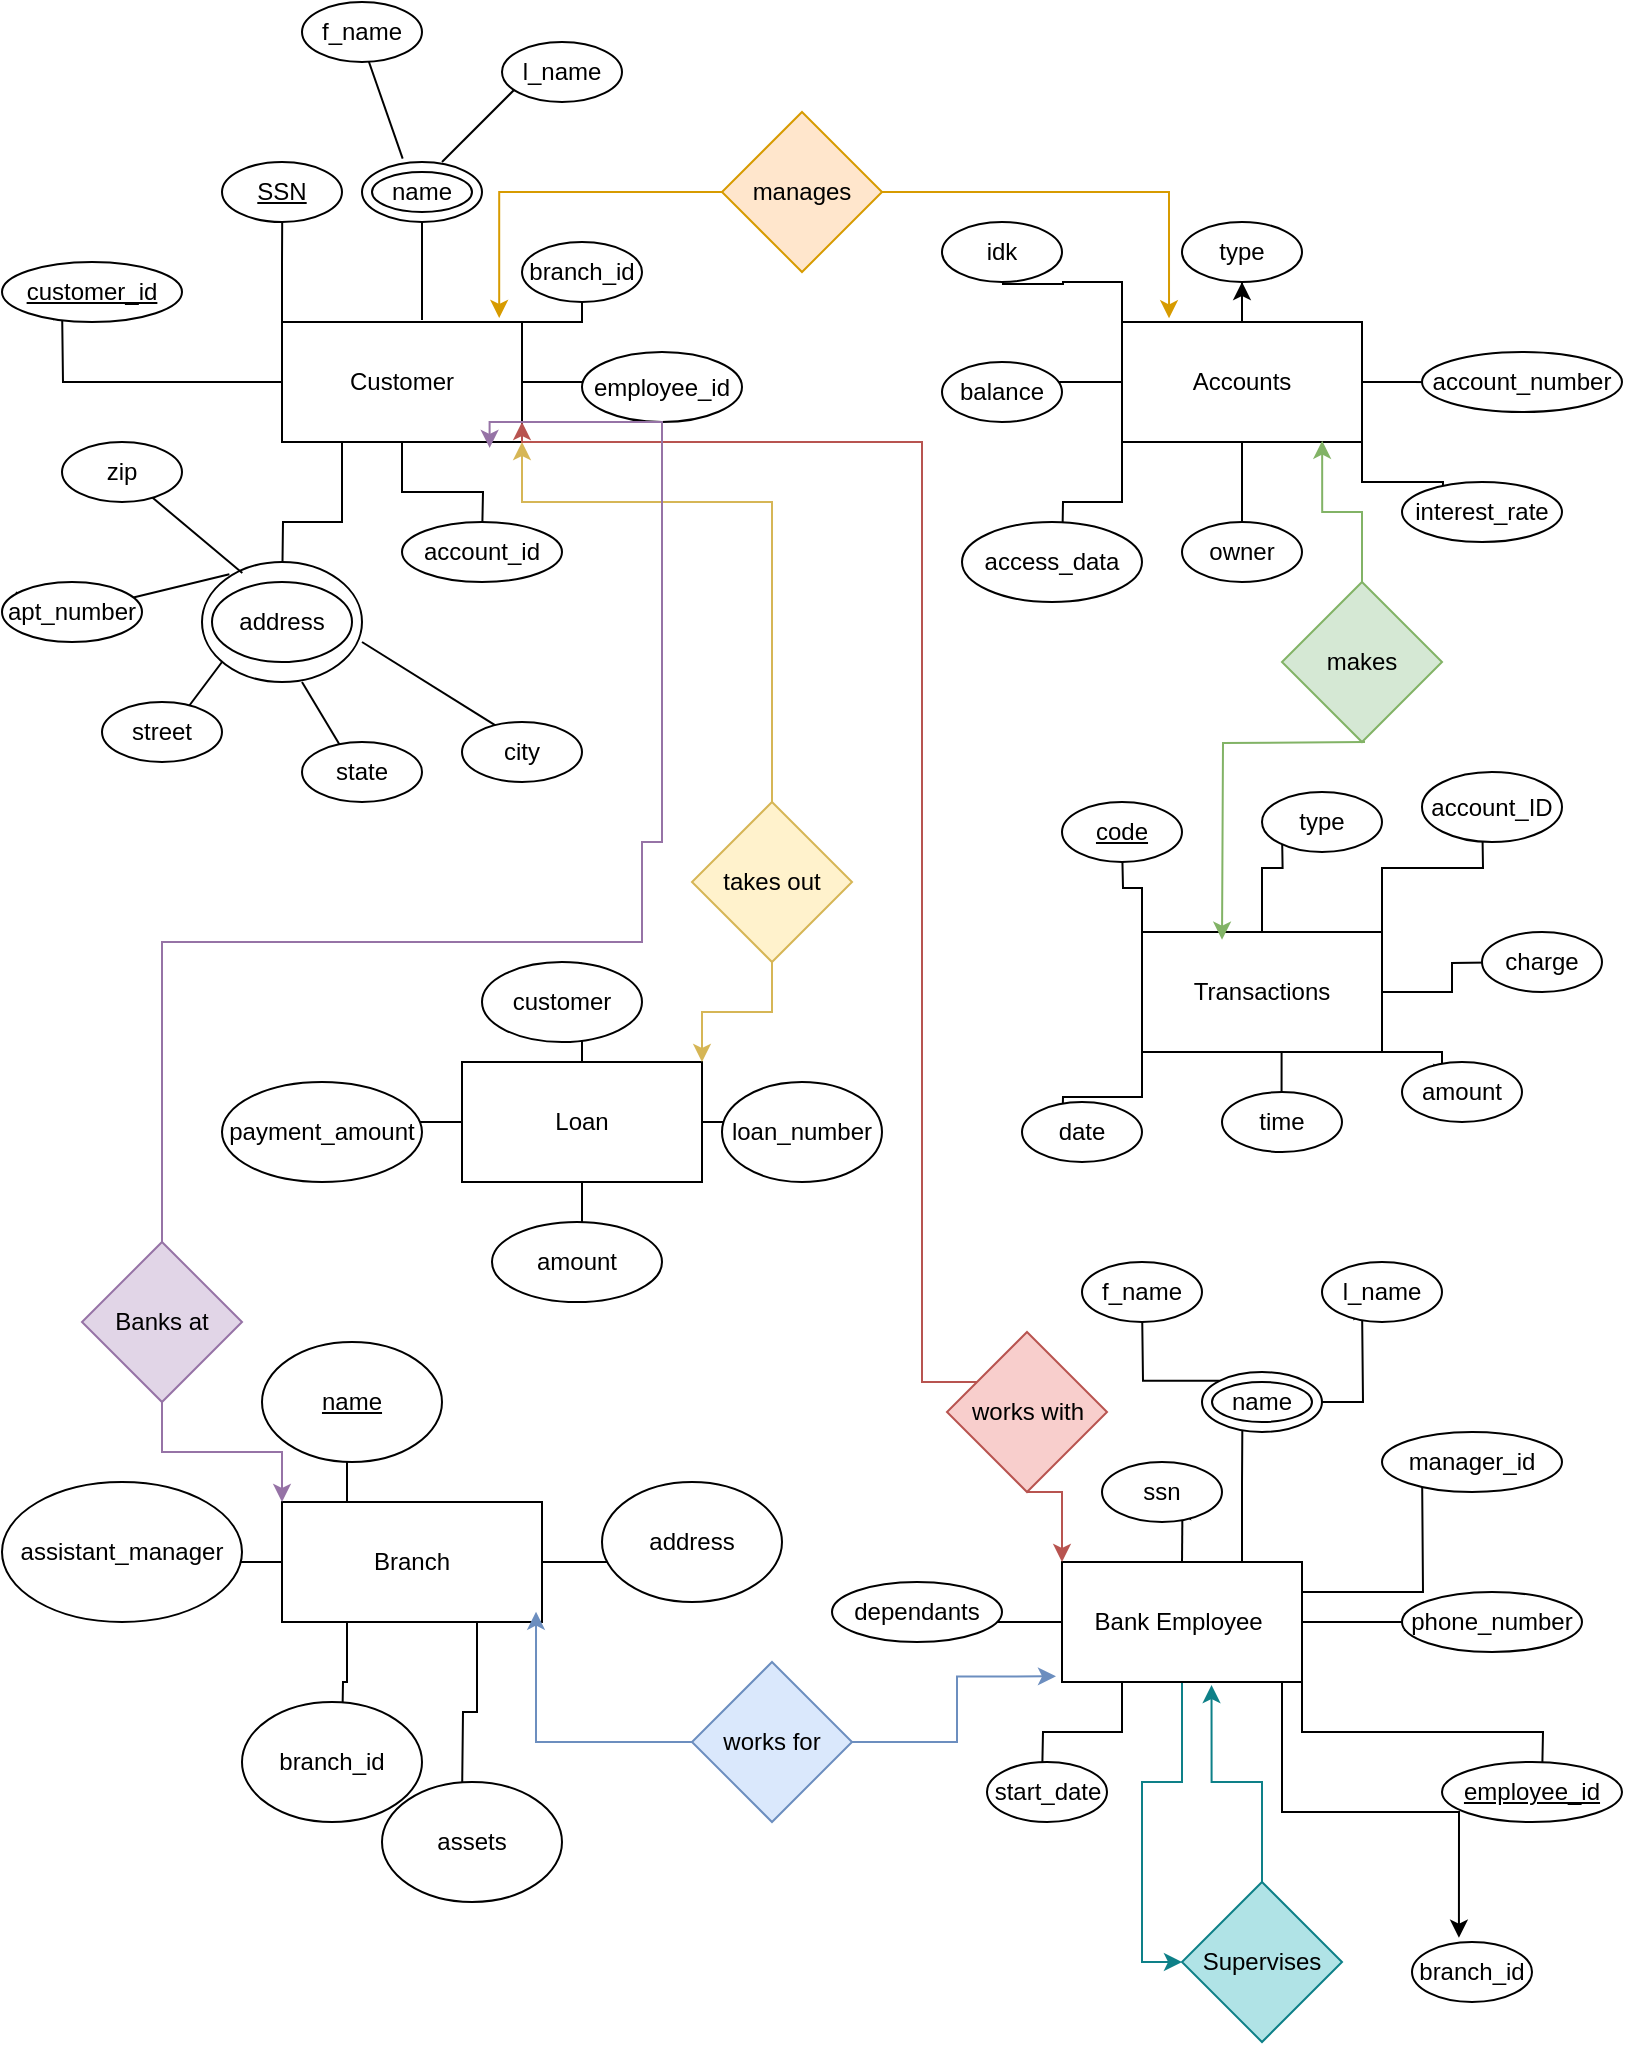 <mxfile version="24.7.16">
  <diagram id="R2lEEEUBdFMjLlhIrx00" name="Page-1">
    <mxGraphModel dx="983" dy="584" grid="1" gridSize="10" guides="1" tooltips="1" connect="1" arrows="1" fold="1" page="1" pageScale="1" pageWidth="850" pageHeight="1100" math="0" shadow="0" extFonts="Permanent Marker^https://fonts.googleapis.com/css?family=Permanent+Marker">
      <root>
        <mxCell id="0" />
        <mxCell id="1" parent="0" />
        <mxCell id="5akL8J__5tLQ-3nfP9_9-7" style="edgeStyle=orthogonalEdgeStyle;rounded=0;orthogonalLoop=1;jettySize=auto;html=1;exitX=0;exitY=0;exitDx=0;exitDy=0;" parent="1" source="5akL8J__5tLQ-3nfP9_9-1" edge="1">
          <mxGeometry relative="1" as="geometry">
            <mxPoint x="140.143" y="170" as="targetPoint" />
          </mxGeometry>
        </mxCell>
        <mxCell id="5akL8J__5tLQ-3nfP9_9-18" style="edgeStyle=orthogonalEdgeStyle;rounded=0;orthogonalLoop=1;jettySize=auto;html=1;exitX=0.25;exitY=1;exitDx=0;exitDy=0;" parent="1" source="5akL8J__5tLQ-3nfP9_9-1" edge="1">
          <mxGeometry relative="1" as="geometry">
            <mxPoint x="140" y="370" as="targetPoint" />
          </mxGeometry>
        </mxCell>
        <mxCell id="1YIZdGSLFvmXqeBmiNaD-82" style="edgeStyle=orthogonalEdgeStyle;rounded=0;orthogonalLoop=1;jettySize=auto;html=1;exitX=0.5;exitY=1;exitDx=0;exitDy=0;" parent="1" source="5akL8J__5tLQ-3nfP9_9-1" edge="1">
          <mxGeometry relative="1" as="geometry">
            <mxPoint x="240" y="340" as="targetPoint" />
          </mxGeometry>
        </mxCell>
        <mxCell id="1YIZdGSLFvmXqeBmiNaD-84" style="edgeStyle=orthogonalEdgeStyle;rounded=0;orthogonalLoop=1;jettySize=auto;html=1;exitX=0;exitY=0.5;exitDx=0;exitDy=0;" parent="1" source="5akL8J__5tLQ-3nfP9_9-1" edge="1">
          <mxGeometry relative="1" as="geometry">
            <mxPoint x="30" y="220" as="targetPoint" />
          </mxGeometry>
        </mxCell>
        <mxCell id="1YIZdGSLFvmXqeBmiNaD-86" style="edgeStyle=orthogonalEdgeStyle;rounded=0;orthogonalLoop=1;jettySize=auto;html=1;exitX=1;exitY=0;exitDx=0;exitDy=0;" parent="1" source="5akL8J__5tLQ-3nfP9_9-1" edge="1">
          <mxGeometry relative="1" as="geometry">
            <mxPoint x="290" y="210" as="targetPoint" />
          </mxGeometry>
        </mxCell>
        <mxCell id="1YIZdGSLFvmXqeBmiNaD-88" style="edgeStyle=orthogonalEdgeStyle;rounded=0;orthogonalLoop=1;jettySize=auto;html=1;exitX=1;exitY=0.5;exitDx=0;exitDy=0;" parent="1" source="5akL8J__5tLQ-3nfP9_9-1" edge="1">
          <mxGeometry relative="1" as="geometry">
            <mxPoint x="320" y="259.818" as="targetPoint" />
          </mxGeometry>
        </mxCell>
        <mxCell id="5akL8J__5tLQ-3nfP9_9-1" value="Customer" style="rounded=0;whiteSpace=wrap;html=1;" parent="1" vertex="1">
          <mxGeometry x="140" y="230" width="120" height="60" as="geometry" />
        </mxCell>
        <mxCell id="1YIZdGSLFvmXqeBmiNaD-19" style="edgeStyle=orthogonalEdgeStyle;rounded=0;orthogonalLoop=1;jettySize=auto;html=1;exitX=0.5;exitY=0;exitDx=0;exitDy=0;" parent="1" source="5akL8J__5tLQ-3nfP9_9-17" edge="1">
          <mxGeometry relative="1" as="geometry">
            <mxPoint x="620.043" y="190" as="targetPoint" />
          </mxGeometry>
        </mxCell>
        <mxCell id="1YIZdGSLFvmXqeBmiNaD-20" style="edgeStyle=orthogonalEdgeStyle;rounded=0;orthogonalLoop=1;jettySize=auto;html=1;exitX=1;exitY=0.5;exitDx=0;exitDy=0;" parent="1" source="5akL8J__5tLQ-3nfP9_9-2" edge="1">
          <mxGeometry relative="1" as="geometry">
            <mxPoint x="730" y="260.149" as="targetPoint" />
          </mxGeometry>
        </mxCell>
        <mxCell id="1YIZdGSLFvmXqeBmiNaD-22" style="edgeStyle=orthogonalEdgeStyle;rounded=0;orthogonalLoop=1;jettySize=auto;html=1;exitX=1;exitY=1;exitDx=0;exitDy=0;" parent="1" source="5akL8J__5tLQ-3nfP9_9-2" edge="1">
          <mxGeometry relative="1" as="geometry">
            <mxPoint x="720" y="330" as="targetPoint" />
          </mxGeometry>
        </mxCell>
        <mxCell id="1YIZdGSLFvmXqeBmiNaD-23" style="edgeStyle=orthogonalEdgeStyle;rounded=0;orthogonalLoop=1;jettySize=auto;html=1;exitX=0;exitY=0.5;exitDx=0;exitDy=0;" parent="1" source="5akL8J__5tLQ-3nfP9_9-2" edge="1">
          <mxGeometry relative="1" as="geometry">
            <mxPoint x="500" y="260.149" as="targetPoint" />
          </mxGeometry>
        </mxCell>
        <mxCell id="1YIZdGSLFvmXqeBmiNaD-24" style="edgeStyle=orthogonalEdgeStyle;rounded=0;orthogonalLoop=1;jettySize=auto;html=1;exitX=0;exitY=1;exitDx=0;exitDy=0;" parent="1" source="5akL8J__5tLQ-3nfP9_9-2" edge="1">
          <mxGeometry relative="1" as="geometry">
            <mxPoint x="530" y="350" as="targetPoint" />
          </mxGeometry>
        </mxCell>
        <mxCell id="1YIZdGSLFvmXqeBmiNaD-35" style="edgeStyle=orthogonalEdgeStyle;rounded=0;orthogonalLoop=1;jettySize=auto;html=1;exitX=0;exitY=0;exitDx=0;exitDy=0;" parent="1" source="5akL8J__5tLQ-3nfP9_9-2" edge="1">
          <mxGeometry relative="1" as="geometry">
            <mxPoint x="500" y="190" as="targetPoint" />
          </mxGeometry>
        </mxCell>
        <mxCell id="5akL8J__5tLQ-3nfP9_9-2" value="Accounts" style="rounded=0;whiteSpace=wrap;html=1;" parent="1" vertex="1">
          <mxGeometry x="560" y="230" width="120" height="60" as="geometry" />
        </mxCell>
        <mxCell id="1YIZdGSLFvmXqeBmiNaD-37" style="edgeStyle=orthogonalEdgeStyle;rounded=0;orthogonalLoop=1;jettySize=auto;html=1;exitX=0.5;exitY=0;exitDx=0;exitDy=0;" parent="1" source="5akL8J__5tLQ-3nfP9_9-3" edge="1">
          <mxGeometry relative="1" as="geometry">
            <mxPoint x="639.774" y="470" as="targetPoint" />
          </mxGeometry>
        </mxCell>
        <mxCell id="1YIZdGSLFvmXqeBmiNaD-38" style="edgeStyle=orthogonalEdgeStyle;rounded=0;orthogonalLoop=1;jettySize=auto;html=1;exitX=1;exitY=0.5;exitDx=0;exitDy=0;" parent="1" source="5akL8J__5tLQ-3nfP9_9-3" edge="1">
          <mxGeometry relative="1" as="geometry">
            <mxPoint x="760" y="549.968" as="targetPoint" />
          </mxGeometry>
        </mxCell>
        <mxCell id="1YIZdGSLFvmXqeBmiNaD-39" style="edgeStyle=orthogonalEdgeStyle;rounded=0;orthogonalLoop=1;jettySize=auto;html=1;exitX=0.5;exitY=1;exitDx=0;exitDy=0;" parent="1" source="5akL8J__5tLQ-3nfP9_9-3" edge="1">
          <mxGeometry relative="1" as="geometry">
            <mxPoint x="639.774" y="630.0" as="targetPoint" />
          </mxGeometry>
        </mxCell>
        <mxCell id="1YIZdGSLFvmXqeBmiNaD-41" style="edgeStyle=orthogonalEdgeStyle;rounded=0;orthogonalLoop=1;jettySize=auto;html=1;exitX=0;exitY=0;exitDx=0;exitDy=0;" parent="1" source="5akL8J__5tLQ-3nfP9_9-3" edge="1">
          <mxGeometry relative="1" as="geometry">
            <mxPoint x="560" y="490" as="targetPoint" />
          </mxGeometry>
        </mxCell>
        <mxCell id="1YIZdGSLFvmXqeBmiNaD-42" style="edgeStyle=orthogonalEdgeStyle;rounded=0;orthogonalLoop=1;jettySize=auto;html=1;exitX=1;exitY=0;exitDx=0;exitDy=0;" parent="1" source="5akL8J__5tLQ-3nfP9_9-3" edge="1">
          <mxGeometry relative="1" as="geometry">
            <mxPoint x="740" y="470" as="targetPoint" />
          </mxGeometry>
        </mxCell>
        <mxCell id="1YIZdGSLFvmXqeBmiNaD-47" style="edgeStyle=orthogonalEdgeStyle;rounded=0;orthogonalLoop=1;jettySize=auto;html=1;exitX=1;exitY=1;exitDx=0;exitDy=0;" parent="1" source="5akL8J__5tLQ-3nfP9_9-3" edge="1">
          <mxGeometry relative="1" as="geometry">
            <mxPoint x="720" y="610" as="targetPoint" />
          </mxGeometry>
        </mxCell>
        <mxCell id="1YIZdGSLFvmXqeBmiNaD-50" style="edgeStyle=orthogonalEdgeStyle;rounded=0;orthogonalLoop=1;jettySize=auto;html=1;exitX=0;exitY=1;exitDx=0;exitDy=0;" parent="1" source="5akL8J__5tLQ-3nfP9_9-3" edge="1">
          <mxGeometry relative="1" as="geometry">
            <mxPoint x="530" y="640" as="targetPoint" />
          </mxGeometry>
        </mxCell>
        <mxCell id="5akL8J__5tLQ-3nfP9_9-3" value="Transactions" style="rounded=0;whiteSpace=wrap;html=1;" parent="1" vertex="1">
          <mxGeometry x="570" y="535" width="120" height="60" as="geometry" />
        </mxCell>
        <mxCell id="1YIZdGSLFvmXqeBmiNaD-11" style="edgeStyle=orthogonalEdgeStyle;rounded=0;orthogonalLoop=1;jettySize=auto;html=1;exitX=0.5;exitY=0;exitDx=0;exitDy=0;" parent="1" source="5akL8J__5tLQ-3nfP9_9-4" edge="1">
          <mxGeometry relative="1" as="geometry">
            <mxPoint x="289.814" y="550" as="targetPoint" />
          </mxGeometry>
        </mxCell>
        <mxCell id="1YIZdGSLFvmXqeBmiNaD-13" style="edgeStyle=orthogonalEdgeStyle;rounded=0;orthogonalLoop=1;jettySize=auto;html=1;exitX=1;exitY=0.5;exitDx=0;exitDy=0;" parent="1" source="5akL8J__5tLQ-3nfP9_9-4" edge="1">
          <mxGeometry relative="1" as="geometry">
            <mxPoint x="400" y="629.789" as="targetPoint" />
          </mxGeometry>
        </mxCell>
        <mxCell id="1YIZdGSLFvmXqeBmiNaD-15" style="edgeStyle=orthogonalEdgeStyle;rounded=0;orthogonalLoop=1;jettySize=auto;html=1;exitX=0.5;exitY=1;exitDx=0;exitDy=0;" parent="1" source="5akL8J__5tLQ-3nfP9_9-4" edge="1">
          <mxGeometry relative="1" as="geometry">
            <mxPoint x="289.765" y="710" as="targetPoint" />
          </mxGeometry>
        </mxCell>
        <mxCell id="1YIZdGSLFvmXqeBmiNaD-17" style="edgeStyle=orthogonalEdgeStyle;rounded=0;orthogonalLoop=1;jettySize=auto;html=1;exitX=0;exitY=0.5;exitDx=0;exitDy=0;" parent="1" source="5akL8J__5tLQ-3nfP9_9-4" edge="1">
          <mxGeometry relative="1" as="geometry">
            <mxPoint x="180" y="630.143" as="targetPoint" />
          </mxGeometry>
        </mxCell>
        <mxCell id="5akL8J__5tLQ-3nfP9_9-4" value="Loan" style="rounded=0;whiteSpace=wrap;html=1;" parent="1" vertex="1">
          <mxGeometry x="230" y="600" width="120" height="60" as="geometry" />
        </mxCell>
        <mxCell id="1YIZdGSLFvmXqeBmiNaD-1" style="edgeStyle=orthogonalEdgeStyle;rounded=0;orthogonalLoop=1;jettySize=auto;html=1;exitX=0.25;exitY=1;exitDx=0;exitDy=0;" parent="1" source="5akL8J__5tLQ-3nfP9_9-5" edge="1">
          <mxGeometry relative="1" as="geometry">
            <mxPoint x="170" y="940" as="targetPoint" />
          </mxGeometry>
        </mxCell>
        <mxCell id="1YIZdGSLFvmXqeBmiNaD-3" style="edgeStyle=orthogonalEdgeStyle;rounded=0;orthogonalLoop=1;jettySize=auto;html=1;exitX=0.75;exitY=1;exitDx=0;exitDy=0;" parent="1" source="5akL8J__5tLQ-3nfP9_9-5" edge="1">
          <mxGeometry relative="1" as="geometry">
            <mxPoint x="230" y="970" as="targetPoint" />
          </mxGeometry>
        </mxCell>
        <mxCell id="1YIZdGSLFvmXqeBmiNaD-5" style="edgeStyle=orthogonalEdgeStyle;rounded=0;orthogonalLoop=1;jettySize=auto;html=1;exitX=0.25;exitY=0;exitDx=0;exitDy=0;" parent="1" source="5akL8J__5tLQ-3nfP9_9-5" edge="1">
          <mxGeometry relative="1" as="geometry">
            <mxPoint x="169.814" y="770.0" as="targetPoint" />
          </mxGeometry>
        </mxCell>
        <mxCell id="1YIZdGSLFvmXqeBmiNaD-7" style="edgeStyle=orthogonalEdgeStyle;rounded=0;orthogonalLoop=1;jettySize=auto;html=1;exitX=1;exitY=0.5;exitDx=0;exitDy=0;" parent="1" source="5akL8J__5tLQ-3nfP9_9-5" edge="1">
          <mxGeometry relative="1" as="geometry">
            <mxPoint x="320" y="849.977" as="targetPoint" />
          </mxGeometry>
        </mxCell>
        <mxCell id="1YIZdGSLFvmXqeBmiNaD-9" style="edgeStyle=orthogonalEdgeStyle;rounded=0;orthogonalLoop=1;jettySize=auto;html=1;exitX=0;exitY=0.5;exitDx=0;exitDy=0;" parent="1" source="5akL8J__5tLQ-3nfP9_9-5" edge="1">
          <mxGeometry relative="1" as="geometry">
            <mxPoint x="90" y="849.905" as="targetPoint" />
          </mxGeometry>
        </mxCell>
        <mxCell id="5akL8J__5tLQ-3nfP9_9-5" value="Branch" style="rounded=0;whiteSpace=wrap;html=1;" parent="1" vertex="1">
          <mxGeometry x="140" y="820" width="130" height="60" as="geometry" />
        </mxCell>
        <mxCell id="1YIZdGSLFvmXqeBmiNaD-57" style="edgeStyle=orthogonalEdgeStyle;rounded=0;orthogonalLoop=1;jettySize=auto;html=1;exitX=0.75;exitY=0;exitDx=0;exitDy=0;" parent="1" source="5akL8J__5tLQ-3nfP9_9-6" edge="1">
          <mxGeometry relative="1" as="geometry">
            <mxPoint x="620.25" y="770" as="targetPoint" />
          </mxGeometry>
        </mxCell>
        <mxCell id="1YIZdGSLFvmXqeBmiNaD-58" style="edgeStyle=orthogonalEdgeStyle;rounded=0;orthogonalLoop=1;jettySize=auto;html=1;exitX=0.5;exitY=0;exitDx=0;exitDy=0;" parent="1" source="5akL8J__5tLQ-3nfP9_9-6" edge="1">
          <mxGeometry relative="1" as="geometry">
            <mxPoint x="590.25" y="820" as="targetPoint" />
          </mxGeometry>
        </mxCell>
        <mxCell id="1YIZdGSLFvmXqeBmiNaD-70" style="edgeStyle=orthogonalEdgeStyle;rounded=0;orthogonalLoop=1;jettySize=auto;html=1;exitX=1;exitY=0.25;exitDx=0;exitDy=0;" parent="1" source="5akL8J__5tLQ-3nfP9_9-6" edge="1">
          <mxGeometry relative="1" as="geometry">
            <mxPoint x="710" y="800" as="targetPoint" />
          </mxGeometry>
        </mxCell>
        <mxCell id="1YIZdGSLFvmXqeBmiNaD-73" style="edgeStyle=orthogonalEdgeStyle;rounded=0;orthogonalLoop=1;jettySize=auto;html=1;exitX=1;exitY=0.5;exitDx=0;exitDy=0;" parent="1" source="5akL8J__5tLQ-3nfP9_9-6" edge="1">
          <mxGeometry relative="1" as="geometry">
            <mxPoint x="710" y="880" as="targetPoint" />
          </mxGeometry>
        </mxCell>
        <mxCell id="1YIZdGSLFvmXqeBmiNaD-114" style="edgeStyle=orthogonalEdgeStyle;rounded=0;orthogonalLoop=1;jettySize=auto;html=1;exitX=1;exitY=1;exitDx=0;exitDy=0;" parent="1" source="5akL8J__5tLQ-3nfP9_9-6" edge="1">
          <mxGeometry relative="1" as="geometry">
            <mxPoint x="770" y="960" as="targetPoint" />
          </mxGeometry>
        </mxCell>
        <mxCell id="1YIZdGSLFvmXqeBmiNaD-120" style="edgeStyle=orthogonalEdgeStyle;rounded=0;orthogonalLoop=1;jettySize=auto;html=1;exitX=0;exitY=0.5;exitDx=0;exitDy=0;" parent="1" source="5akL8J__5tLQ-3nfP9_9-6" edge="1">
          <mxGeometry relative="1" as="geometry">
            <mxPoint x="470" y="879.849" as="targetPoint" />
          </mxGeometry>
        </mxCell>
        <mxCell id="1YIZdGSLFvmXqeBmiNaD-122" style="edgeStyle=orthogonalEdgeStyle;rounded=0;orthogonalLoop=1;jettySize=auto;html=1;exitX=0.25;exitY=1;exitDx=0;exitDy=0;" parent="1" source="5akL8J__5tLQ-3nfP9_9-6" edge="1">
          <mxGeometry relative="1" as="geometry">
            <mxPoint x="520" y="960" as="targetPoint" />
          </mxGeometry>
        </mxCell>
        <mxCell id="1YIZdGSLFvmXqeBmiNaD-123" style="edgeStyle=orthogonalEdgeStyle;rounded=0;orthogonalLoop=1;jettySize=auto;html=1;exitX=0.5;exitY=1;exitDx=0;exitDy=0;entryX=0;entryY=0.5;entryDx=0;entryDy=0;fillColor=#b0e3e6;strokeColor=#0e8088;" parent="1" source="5akL8J__5tLQ-3nfP9_9-6" target="1YIZdGSLFvmXqeBmiNaD-117" edge="1">
          <mxGeometry relative="1" as="geometry" />
        </mxCell>
        <mxCell id="5akL8J__5tLQ-3nfP9_9-6" value="Bank Employee&amp;nbsp;" style="rounded=0;whiteSpace=wrap;html=1;" parent="1" vertex="1">
          <mxGeometry x="530" y="850" width="120" height="60" as="geometry" />
        </mxCell>
        <mxCell id="5akL8J__5tLQ-3nfP9_9-9" value="&lt;u&gt;SSN&lt;/u&gt;" style="ellipse;whiteSpace=wrap;html=1;" parent="1" vertex="1">
          <mxGeometry x="110" y="150" width="60" height="30" as="geometry" />
        </mxCell>
        <mxCell id="5akL8J__5tLQ-3nfP9_9-10" value="" style="endArrow=none;html=1;rounded=0;" parent="1" edge="1">
          <mxGeometry width="50" height="50" relative="1" as="geometry">
            <mxPoint x="210" y="229" as="sourcePoint" />
            <mxPoint x="210" y="170" as="targetPoint" />
          </mxGeometry>
        </mxCell>
        <mxCell id="5akL8J__5tLQ-3nfP9_9-12" value="name" style="ellipse;whiteSpace=wrap;html=1;" parent="1" vertex="1">
          <mxGeometry x="180" y="150" width="60" height="30" as="geometry" />
        </mxCell>
        <mxCell id="5akL8J__5tLQ-3nfP9_9-13" value="" style="endArrow=none;html=1;rounded=0;" parent="1" edge="1">
          <mxGeometry width="50" height="50" relative="1" as="geometry">
            <mxPoint x="220" y="150" as="sourcePoint" />
            <mxPoint x="270" y="100" as="targetPoint" />
          </mxGeometry>
        </mxCell>
        <mxCell id="5akL8J__5tLQ-3nfP9_9-14" value="" style="endArrow=none;html=1;rounded=0;exitX=0.339;exitY=-0.056;exitDx=0;exitDy=0;exitPerimeter=0;" parent="1" source="5akL8J__5tLQ-3nfP9_9-12" edge="1">
          <mxGeometry width="50" height="50" relative="1" as="geometry">
            <mxPoint x="190" y="150" as="sourcePoint" />
            <mxPoint x="180" y="90" as="targetPoint" />
          </mxGeometry>
        </mxCell>
        <mxCell id="5akL8J__5tLQ-3nfP9_9-16" value="f_name" style="ellipse;whiteSpace=wrap;html=1;" parent="1" vertex="1">
          <mxGeometry x="150" y="70" width="60" height="30" as="geometry" />
        </mxCell>
        <mxCell id="5akL8J__5tLQ-3nfP9_9-19" value="Address" style="ellipse;whiteSpace=wrap;html=1;" parent="1" vertex="1">
          <mxGeometry x="100" y="350" width="80" height="60" as="geometry" />
        </mxCell>
        <mxCell id="5akL8J__5tLQ-3nfP9_9-20" value="" style="endArrow=none;html=1;rounded=0;exitX=0.252;exitY=0.092;exitDx=0;exitDy=0;exitPerimeter=0;" parent="1" source="5akL8J__5tLQ-3nfP9_9-21" edge="1">
          <mxGeometry width="50" height="50" relative="1" as="geometry">
            <mxPoint x="60" y="370" as="sourcePoint" />
            <mxPoint x="60" y="310" as="targetPoint" />
          </mxGeometry>
        </mxCell>
        <mxCell id="5akL8J__5tLQ-3nfP9_9-22" value="" style="endArrow=none;html=1;rounded=0;exitX=0.252;exitY=0.092;exitDx=0;exitDy=0;exitPerimeter=0;" parent="1" source="5akL8J__5tLQ-3nfP9_9-19" target="5akL8J__5tLQ-3nfP9_9-21" edge="1">
          <mxGeometry width="50" height="50" relative="1" as="geometry">
            <mxPoint x="110" y="357" as="sourcePoint" />
            <mxPoint x="60" y="310" as="targetPoint" />
          </mxGeometry>
        </mxCell>
        <mxCell id="5akL8J__5tLQ-3nfP9_9-21" value="zip" style="ellipse;whiteSpace=wrap;html=1;" parent="1" vertex="1">
          <mxGeometry x="30" y="290" width="60" height="30" as="geometry" />
        </mxCell>
        <mxCell id="5akL8J__5tLQ-3nfP9_9-23" value="" style="endArrow=none;html=1;rounded=0;entryX=0.171;entryY=0.102;entryDx=0;entryDy=0;entryPerimeter=0;" parent="1" source="5akL8J__5tLQ-3nfP9_9-25" target="5akL8J__5tLQ-3nfP9_9-19" edge="1">
          <mxGeometry width="50" height="50" relative="1" as="geometry">
            <mxPoint x="40" y="380" as="sourcePoint" />
            <mxPoint x="90" y="365" as="targetPoint" />
          </mxGeometry>
        </mxCell>
        <mxCell id="5akL8J__5tLQ-3nfP9_9-26" value="" style="endArrow=none;html=1;rounded=0;entryX=0.098;entryY=0.175;entryDx=0;entryDy=0;entryPerimeter=0;" parent="1" target="5akL8J__5tLQ-3nfP9_9-25" edge="1">
          <mxGeometry width="50" height="50" relative="1" as="geometry">
            <mxPoint x="40" y="380" as="sourcePoint" />
            <mxPoint x="92" y="364" as="targetPoint" />
          </mxGeometry>
        </mxCell>
        <mxCell id="5akL8J__5tLQ-3nfP9_9-25" value="apt_number" style="ellipse;whiteSpace=wrap;html=1;" parent="1" vertex="1">
          <mxGeometry y="360" width="70" height="30" as="geometry" />
        </mxCell>
        <mxCell id="5akL8J__5tLQ-3nfP9_9-27" value="" style="endArrow=none;html=1;rounded=0;" parent="1" edge="1">
          <mxGeometry width="50" height="50" relative="1" as="geometry">
            <mxPoint x="80" y="440" as="sourcePoint" />
            <mxPoint x="110" y="400" as="targetPoint" />
          </mxGeometry>
        </mxCell>
        <mxCell id="5akL8J__5tLQ-3nfP9_9-28" value="street" style="ellipse;whiteSpace=wrap;html=1;" parent="1" vertex="1">
          <mxGeometry x="50" y="420" width="60" height="30" as="geometry" />
        </mxCell>
        <mxCell id="5akL8J__5tLQ-3nfP9_9-29" value="" style="endArrow=none;html=1;rounded=0;" parent="1" edge="1">
          <mxGeometry width="50" height="50" relative="1" as="geometry">
            <mxPoint x="180" y="460" as="sourcePoint" />
            <mxPoint x="150" y="410" as="targetPoint" />
          </mxGeometry>
        </mxCell>
        <mxCell id="5akL8J__5tLQ-3nfP9_9-30" value="state" style="ellipse;whiteSpace=wrap;html=1;" parent="1" vertex="1">
          <mxGeometry x="150" y="440" width="60" height="30" as="geometry" />
        </mxCell>
        <mxCell id="5akL8J__5tLQ-3nfP9_9-31" value="" style="endArrow=none;html=1;rounded=0;" parent="1" edge="1">
          <mxGeometry width="50" height="50" relative="1" as="geometry">
            <mxPoint x="180" y="390" as="sourcePoint" />
            <mxPoint x="260" y="440" as="targetPoint" />
          </mxGeometry>
        </mxCell>
        <mxCell id="5akL8J__5tLQ-3nfP9_9-32" value="city" style="ellipse;whiteSpace=wrap;html=1;" parent="1" vertex="1">
          <mxGeometry x="230" y="430" width="60" height="30" as="geometry" />
        </mxCell>
        <mxCell id="1YIZdGSLFvmXqeBmiNaD-2" value="branch_id" style="ellipse;whiteSpace=wrap;html=1;" parent="1" vertex="1">
          <mxGeometry x="120" y="920" width="90" height="60" as="geometry" />
        </mxCell>
        <mxCell id="1YIZdGSLFvmXqeBmiNaD-4" value="assets" style="ellipse;whiteSpace=wrap;html=1;" parent="1" vertex="1">
          <mxGeometry x="190" y="960" width="90" height="60" as="geometry" />
        </mxCell>
        <mxCell id="1YIZdGSLFvmXqeBmiNaD-6" value="&lt;u&gt;name&lt;/u&gt;" style="ellipse;whiteSpace=wrap;html=1;" parent="1" vertex="1">
          <mxGeometry x="130" y="740" width="90" height="60" as="geometry" />
        </mxCell>
        <mxCell id="1YIZdGSLFvmXqeBmiNaD-8" value="address" style="ellipse;whiteSpace=wrap;html=1;" parent="1" vertex="1">
          <mxGeometry x="300" y="810" width="90" height="60" as="geometry" />
        </mxCell>
        <mxCell id="1YIZdGSLFvmXqeBmiNaD-10" value="assistant_manager" style="ellipse;whiteSpace=wrap;html=1;" parent="1" vertex="1">
          <mxGeometry y="810" width="120" height="70" as="geometry" />
        </mxCell>
        <mxCell id="1YIZdGSLFvmXqeBmiNaD-12" value="customer" style="ellipse;whiteSpace=wrap;html=1;" parent="1" vertex="1">
          <mxGeometry x="240" y="550" width="80" height="40" as="geometry" />
        </mxCell>
        <mxCell id="1YIZdGSLFvmXqeBmiNaD-14" value="loan_number" style="ellipse;whiteSpace=wrap;html=1;" parent="1" vertex="1">
          <mxGeometry x="360" y="610" width="80" height="50" as="geometry" />
        </mxCell>
        <mxCell id="1YIZdGSLFvmXqeBmiNaD-16" value="amount" style="ellipse;whiteSpace=wrap;html=1;" parent="1" vertex="1">
          <mxGeometry x="245" y="680" width="85" height="40" as="geometry" />
        </mxCell>
        <mxCell id="1YIZdGSLFvmXqeBmiNaD-18" value="payment_amount" style="ellipse;whiteSpace=wrap;html=1;" parent="1" vertex="1">
          <mxGeometry x="110" y="610" width="100" height="50" as="geometry" />
        </mxCell>
        <mxCell id="1YIZdGSLFvmXqeBmiNaD-26" value="l_name" style="ellipse;whiteSpace=wrap;html=1;" parent="1" vertex="1">
          <mxGeometry x="250" y="90" width="60" height="30" as="geometry" />
        </mxCell>
        <mxCell id="1YIZdGSLFvmXqeBmiNaD-27" value="" style="edgeStyle=orthogonalEdgeStyle;rounded=0;orthogonalLoop=1;jettySize=auto;html=1;exitX=0.5;exitY=0;exitDx=0;exitDy=0;" parent="1" source="5akL8J__5tLQ-3nfP9_9-2" target="5akL8J__5tLQ-3nfP9_9-17" edge="1">
          <mxGeometry relative="1" as="geometry">
            <mxPoint x="620.043" y="190" as="targetPoint" />
            <mxPoint x="620" y="230" as="sourcePoint" />
          </mxGeometry>
        </mxCell>
        <mxCell id="5akL8J__5tLQ-3nfP9_9-17" value="type" style="ellipse;whiteSpace=wrap;html=1;" parent="1" vertex="1">
          <mxGeometry x="590" y="180" width="60" height="30" as="geometry" />
        </mxCell>
        <mxCell id="1YIZdGSLFvmXqeBmiNaD-28" value="balance" style="ellipse;whiteSpace=wrap;html=1;" parent="1" vertex="1">
          <mxGeometry x="470" y="250" width="60" height="30" as="geometry" />
        </mxCell>
        <mxCell id="1YIZdGSLFvmXqeBmiNaD-29" value="access_data" style="ellipse;whiteSpace=wrap;html=1;" parent="1" vertex="1">
          <mxGeometry x="480" y="330" width="90" height="40" as="geometry" />
        </mxCell>
        <mxCell id="1YIZdGSLFvmXqeBmiNaD-31" value="" style="edgeStyle=orthogonalEdgeStyle;rounded=0;orthogonalLoop=1;jettySize=auto;html=1;exitX=0.5;exitY=1;exitDx=0;exitDy=0;" parent="1" source="5akL8J__5tLQ-3nfP9_9-2" edge="1">
          <mxGeometry relative="1" as="geometry">
            <mxPoint x="620" y="330" as="targetPoint" />
            <mxPoint x="620" y="290" as="sourcePoint" />
            <Array as="points">
              <mxPoint x="620" y="340" />
              <mxPoint x="620" y="340" />
            </Array>
          </mxGeometry>
        </mxCell>
        <mxCell id="1YIZdGSLFvmXqeBmiNaD-32" value="owner" style="ellipse;whiteSpace=wrap;html=1;" parent="1" vertex="1">
          <mxGeometry x="590" y="330" width="60" height="30" as="geometry" />
        </mxCell>
        <mxCell id="1YIZdGSLFvmXqeBmiNaD-33" value="account_number" style="ellipse;whiteSpace=wrap;html=1;" parent="1" vertex="1">
          <mxGeometry x="710" y="245" width="100" height="30" as="geometry" />
        </mxCell>
        <mxCell id="1YIZdGSLFvmXqeBmiNaD-34" value="interest_rate" style="ellipse;whiteSpace=wrap;html=1;" parent="1" vertex="1">
          <mxGeometry x="700" y="310" width="80" height="30" as="geometry" />
        </mxCell>
        <mxCell id="1YIZdGSLFvmXqeBmiNaD-36" value="idk" style="ellipse;whiteSpace=wrap;html=1;" parent="1" vertex="1">
          <mxGeometry x="470" y="180" width="60" height="30" as="geometry" />
        </mxCell>
        <mxCell id="1YIZdGSLFvmXqeBmiNaD-43" value="&lt;u&gt;code&lt;/u&gt;" style="ellipse;whiteSpace=wrap;html=1;" parent="1" vertex="1">
          <mxGeometry x="530" y="470" width="60" height="30" as="geometry" />
        </mxCell>
        <mxCell id="1YIZdGSLFvmXqeBmiNaD-44" value="account_ID" style="ellipse;whiteSpace=wrap;html=1;" parent="1" vertex="1">
          <mxGeometry x="710" y="455" width="70" height="35" as="geometry" />
        </mxCell>
        <mxCell id="1YIZdGSLFvmXqeBmiNaD-45" value="type" style="ellipse;whiteSpace=wrap;html=1;" parent="1" vertex="1">
          <mxGeometry x="630" y="465" width="60" height="30" as="geometry" />
        </mxCell>
        <mxCell id="1YIZdGSLFvmXqeBmiNaD-46" value="charge" style="ellipse;whiteSpace=wrap;html=1;" parent="1" vertex="1">
          <mxGeometry x="740" y="535" width="60" height="30" as="geometry" />
        </mxCell>
        <mxCell id="1YIZdGSLFvmXqeBmiNaD-48" value="amount" style="ellipse;whiteSpace=wrap;html=1;" parent="1" vertex="1">
          <mxGeometry x="700" y="600" width="60" height="30" as="geometry" />
        </mxCell>
        <mxCell id="1YIZdGSLFvmXqeBmiNaD-49" value="time" style="ellipse;whiteSpace=wrap;html=1;" parent="1" vertex="1">
          <mxGeometry x="610" y="615" width="60" height="30" as="geometry" />
        </mxCell>
        <mxCell id="1YIZdGSLFvmXqeBmiNaD-51" value="date" style="ellipse;whiteSpace=wrap;html=1;" parent="1" vertex="1">
          <mxGeometry x="510" y="620" width="60" height="30" as="geometry" />
        </mxCell>
        <mxCell id="1YIZdGSLFvmXqeBmiNaD-62" value="ssn" style="ellipse;whiteSpace=wrap;html=1;" parent="1" vertex="1">
          <mxGeometry x="550" y="800" width="60" height="30" as="geometry" />
        </mxCell>
        <mxCell id="1YIZdGSLFvmXqeBmiNaD-65" style="edgeStyle=orthogonalEdgeStyle;rounded=0;orthogonalLoop=1;jettySize=auto;html=1;exitX=0;exitY=0;exitDx=0;exitDy=0;" parent="1" source="1YIZdGSLFvmXqeBmiNaD-63" edge="1">
          <mxGeometry relative="1" as="geometry">
            <mxPoint x="570" y="720" as="targetPoint" />
          </mxGeometry>
        </mxCell>
        <mxCell id="1YIZdGSLFvmXqeBmiNaD-68" style="edgeStyle=orthogonalEdgeStyle;rounded=0;orthogonalLoop=1;jettySize=auto;html=1;exitX=1;exitY=0.5;exitDx=0;exitDy=0;" parent="1" source="1YIZdGSLFvmXqeBmiNaD-63" edge="1">
          <mxGeometry relative="1" as="geometry">
            <mxPoint x="680" y="720" as="targetPoint" />
          </mxGeometry>
        </mxCell>
        <mxCell id="1YIZdGSLFvmXqeBmiNaD-63" value="name" style="ellipse;whiteSpace=wrap;html=1;" parent="1" vertex="1">
          <mxGeometry x="600" y="755" width="60" height="30" as="geometry" />
        </mxCell>
        <mxCell id="1YIZdGSLFvmXqeBmiNaD-66" value="f_name" style="ellipse;whiteSpace=wrap;html=1;" parent="1" vertex="1">
          <mxGeometry x="540" y="700" width="60" height="30" as="geometry" />
        </mxCell>
        <mxCell id="1YIZdGSLFvmXqeBmiNaD-67" value="l_name" style="ellipse;whiteSpace=wrap;html=1;" parent="1" vertex="1">
          <mxGeometry x="660" y="700" width="60" height="30" as="geometry" />
        </mxCell>
        <mxCell id="1YIZdGSLFvmXqeBmiNaD-71" value="manager_id" style="ellipse;whiteSpace=wrap;html=1;" parent="1" vertex="1">
          <mxGeometry x="690" y="785" width="90" height="30" as="geometry" />
        </mxCell>
        <mxCell id="1YIZdGSLFvmXqeBmiNaD-74" value="phone_number" style="ellipse;whiteSpace=wrap;html=1;" parent="1" vertex="1">
          <mxGeometry x="700" y="865" width="90" height="30" as="geometry" />
        </mxCell>
        <mxCell id="1YIZdGSLFvmXqeBmiNaD-75" value="&lt;u&gt;employee_id&lt;/u&gt;" style="ellipse;whiteSpace=wrap;html=1;" parent="1" vertex="1">
          <mxGeometry x="720" y="950" width="90" height="30" as="geometry" />
        </mxCell>
        <mxCell id="1YIZdGSLFvmXqeBmiNaD-76" value="name" style="ellipse;whiteSpace=wrap;html=1;" parent="1" vertex="1">
          <mxGeometry x="605" y="760" width="50" height="20" as="geometry" />
        </mxCell>
        <mxCell id="1YIZdGSLFvmXqeBmiNaD-77" value="name" style="ellipse;whiteSpace=wrap;html=1;" parent="1" vertex="1">
          <mxGeometry x="185" y="155" width="50" height="20" as="geometry" />
        </mxCell>
        <mxCell id="1YIZdGSLFvmXqeBmiNaD-78" value="address" style="ellipse;whiteSpace=wrap;html=1;" parent="1" vertex="1">
          <mxGeometry x="105" y="360" width="70" height="40" as="geometry" />
        </mxCell>
        <mxCell id="1YIZdGSLFvmXqeBmiNaD-79" value="branch_id" style="ellipse;whiteSpace=wrap;html=1;" parent="1" vertex="1">
          <mxGeometry x="705" y="1040" width="60" height="30" as="geometry" />
        </mxCell>
        <mxCell id="1YIZdGSLFvmXqeBmiNaD-81" value="dependants" style="ellipse;whiteSpace=wrap;html=1;" parent="1" vertex="1">
          <mxGeometry x="415" y="860" width="85" height="30" as="geometry" />
        </mxCell>
        <mxCell id="1YIZdGSLFvmXqeBmiNaD-83" value="account_id" style="ellipse;whiteSpace=wrap;html=1;" parent="1" vertex="1">
          <mxGeometry x="200" y="330" width="80" height="30" as="geometry" />
        </mxCell>
        <mxCell id="1YIZdGSLFvmXqeBmiNaD-85" value="&lt;u&gt;customer_id&lt;/u&gt;" style="ellipse;whiteSpace=wrap;html=1;" parent="1" vertex="1">
          <mxGeometry y="200" width="90" height="30" as="geometry" />
        </mxCell>
        <mxCell id="1YIZdGSLFvmXqeBmiNaD-87" value="branch_id" style="ellipse;whiteSpace=wrap;html=1;" parent="1" vertex="1">
          <mxGeometry x="260" y="190" width="60" height="30" as="geometry" />
        </mxCell>
        <mxCell id="1YIZdGSLFvmXqeBmiNaD-89" value="employee_id" style="ellipse;whiteSpace=wrap;html=1;" parent="1" vertex="1">
          <mxGeometry x="290" y="245" width="80" height="35" as="geometry" />
        </mxCell>
        <mxCell id="1YIZdGSLFvmXqeBmiNaD-90" value="manages" style="rhombus;whiteSpace=wrap;html=1;fillColor=#ffe6cc;strokeColor=#d79b00;" parent="1" vertex="1">
          <mxGeometry x="360" y="125" width="80" height="80" as="geometry" />
        </mxCell>
        <mxCell id="1YIZdGSLFvmXqeBmiNaD-91" style="edgeStyle=orthogonalEdgeStyle;rounded=0;orthogonalLoop=1;jettySize=auto;html=1;exitX=0;exitY=0.5;exitDx=0;exitDy=0;entryX=0.905;entryY=-0.034;entryDx=0;entryDy=0;entryPerimeter=0;fillColor=#ffe6cc;strokeColor=#d79b00;" parent="1" source="1YIZdGSLFvmXqeBmiNaD-90" target="5akL8J__5tLQ-3nfP9_9-1" edge="1">
          <mxGeometry relative="1" as="geometry" />
        </mxCell>
        <mxCell id="1YIZdGSLFvmXqeBmiNaD-92" style="edgeStyle=orthogonalEdgeStyle;rounded=0;orthogonalLoop=1;jettySize=auto;html=1;exitX=1;exitY=0.5;exitDx=0;exitDy=0;entryX=0.196;entryY=-0.031;entryDx=0;entryDy=0;entryPerimeter=0;fillColor=#ffe6cc;strokeColor=#d79b00;" parent="1" source="1YIZdGSLFvmXqeBmiNaD-90" target="5akL8J__5tLQ-3nfP9_9-2" edge="1">
          <mxGeometry relative="1" as="geometry" />
        </mxCell>
        <mxCell id="1YIZdGSLFvmXqeBmiNaD-95" style="edgeStyle=orthogonalEdgeStyle;rounded=0;orthogonalLoop=1;jettySize=auto;html=1;exitX=0.5;exitY=0;exitDx=0;exitDy=0;entryX=1;entryY=1;entryDx=0;entryDy=0;fillColor=#fff2cc;strokeColor=#d6b656;" parent="1" source="1YIZdGSLFvmXqeBmiNaD-93" target="5akL8J__5tLQ-3nfP9_9-1" edge="1">
          <mxGeometry relative="1" as="geometry">
            <Array as="points">
              <mxPoint x="385" y="320" />
              <mxPoint x="260" y="320" />
            </Array>
          </mxGeometry>
        </mxCell>
        <mxCell id="1YIZdGSLFvmXqeBmiNaD-96" style="edgeStyle=orthogonalEdgeStyle;rounded=0;orthogonalLoop=1;jettySize=auto;html=1;exitX=0.5;exitY=1;exitDx=0;exitDy=0;entryX=1;entryY=0;entryDx=0;entryDy=0;fillColor=#fff2cc;strokeColor=#d6b656;" parent="1" source="1YIZdGSLFvmXqeBmiNaD-93" target="5akL8J__5tLQ-3nfP9_9-4" edge="1">
          <mxGeometry relative="1" as="geometry" />
        </mxCell>
        <mxCell id="1YIZdGSLFvmXqeBmiNaD-93" value="takes out" style="rhombus;whiteSpace=wrap;html=1;fillColor=#fff2cc;strokeColor=#d6b656;" parent="1" vertex="1">
          <mxGeometry x="345" y="470" width="80" height="80" as="geometry" />
        </mxCell>
        <mxCell id="1YIZdGSLFvmXqeBmiNaD-98" style="edgeStyle=orthogonalEdgeStyle;rounded=0;orthogonalLoop=1;jettySize=auto;html=1;exitX=0.5;exitY=1;exitDx=0;exitDy=0;entryX=0;entryY=0;entryDx=0;entryDy=0;fillColor=#f8cecc;strokeColor=#b85450;" parent="1" source="1YIZdGSLFvmXqeBmiNaD-97" target="5akL8J__5tLQ-3nfP9_9-6" edge="1">
          <mxGeometry relative="1" as="geometry" />
        </mxCell>
        <mxCell id="1YIZdGSLFvmXqeBmiNaD-99" style="edgeStyle=orthogonalEdgeStyle;rounded=0;orthogonalLoop=1;jettySize=auto;html=1;exitX=0.5;exitY=0;exitDx=0;exitDy=0;fillColor=#f8cecc;strokeColor=#b85450;" parent="1" source="1YIZdGSLFvmXqeBmiNaD-97" edge="1">
          <mxGeometry relative="1" as="geometry">
            <mxPoint x="260" y="280" as="targetPoint" />
            <Array as="points">
              <mxPoint x="460" y="760" />
              <mxPoint x="460" y="290" />
              <mxPoint x="260" y="290" />
            </Array>
          </mxGeometry>
        </mxCell>
        <mxCell id="1YIZdGSLFvmXqeBmiNaD-97" value="works with" style="rhombus;whiteSpace=wrap;html=1;fillColor=#f8cecc;strokeColor=#b85450;" parent="1" vertex="1">
          <mxGeometry x="472.5" y="735" width="80" height="80" as="geometry" />
        </mxCell>
        <mxCell id="1YIZdGSLFvmXqeBmiNaD-102" style="edgeStyle=orthogonalEdgeStyle;rounded=0;orthogonalLoop=1;jettySize=auto;html=1;exitX=0.5;exitY=1;exitDx=0;exitDy=0;entryX=0;entryY=0;entryDx=0;entryDy=0;fillColor=#e1d5e7;strokeColor=#9673a6;" parent="1" source="1YIZdGSLFvmXqeBmiNaD-100" target="5akL8J__5tLQ-3nfP9_9-5" edge="1">
          <mxGeometry relative="1" as="geometry" />
        </mxCell>
        <mxCell id="1YIZdGSLFvmXqeBmiNaD-103" style="edgeStyle=orthogonalEdgeStyle;rounded=0;orthogonalLoop=1;jettySize=auto;html=1;exitX=0.5;exitY=0;exitDx=0;exitDy=0;entryX=0.865;entryY=1.049;entryDx=0;entryDy=0;entryPerimeter=0;fillColor=#e1d5e7;strokeColor=#9673a6;" parent="1" source="1YIZdGSLFvmXqeBmiNaD-100" target="5akL8J__5tLQ-3nfP9_9-1" edge="1">
          <mxGeometry relative="1" as="geometry">
            <mxPoint x="320" y="330" as="targetPoint" />
            <Array as="points">
              <mxPoint x="80" y="540" />
              <mxPoint x="320" y="540" />
              <mxPoint x="320" y="490" />
              <mxPoint x="330" y="490" />
              <mxPoint x="330" y="280" />
              <mxPoint x="244" y="280" />
            </Array>
          </mxGeometry>
        </mxCell>
        <mxCell id="1YIZdGSLFvmXqeBmiNaD-100" value="Banks at" style="rhombus;whiteSpace=wrap;html=1;fillColor=#e1d5e7;strokeColor=#9673a6;" parent="1" vertex="1">
          <mxGeometry x="40" y="690" width="80" height="80" as="geometry" />
        </mxCell>
        <mxCell id="1YIZdGSLFvmXqeBmiNaD-105" value="makes" style="rhombus;whiteSpace=wrap;html=1;fillColor=#d5e8d4;strokeColor=#82b366;" parent="1" vertex="1">
          <mxGeometry x="640" y="360" width="80" height="80" as="geometry" />
        </mxCell>
        <mxCell id="1YIZdGSLFvmXqeBmiNaD-107" style="edgeStyle=orthogonalEdgeStyle;rounded=0;orthogonalLoop=1;jettySize=auto;html=1;exitX=0.5;exitY=0;exitDx=0;exitDy=0;entryX=0.834;entryY=0.989;entryDx=0;entryDy=0;entryPerimeter=0;fillColor=#d5e8d4;strokeColor=#82b366;" parent="1" source="1YIZdGSLFvmXqeBmiNaD-105" target="5akL8J__5tLQ-3nfP9_9-2" edge="1">
          <mxGeometry relative="1" as="geometry" />
        </mxCell>
        <mxCell id="1YIZdGSLFvmXqeBmiNaD-108" style="edgeStyle=orthogonalEdgeStyle;rounded=0;orthogonalLoop=1;jettySize=auto;html=1;exitX=0.5;exitY=1;exitDx=0;exitDy=0;entryX=0.321;entryY=0.064;entryDx=0;entryDy=0;entryPerimeter=0;fillColor=#d5e8d4;strokeColor=#82b366;" parent="1" edge="1">
          <mxGeometry relative="1" as="geometry">
            <mxPoint x="681.49" y="440" as="sourcePoint" />
            <mxPoint x="610.01" y="538.84" as="targetPoint" />
          </mxGeometry>
        </mxCell>
        <mxCell id="1YIZdGSLFvmXqeBmiNaD-109" value="works for" style="rhombus;whiteSpace=wrap;html=1;fillColor=#dae8fc;strokeColor=#6c8ebf;" parent="1" vertex="1">
          <mxGeometry x="345" y="900" width="80" height="80" as="geometry" />
        </mxCell>
        <mxCell id="1YIZdGSLFvmXqeBmiNaD-111" style="edgeStyle=orthogonalEdgeStyle;rounded=0;orthogonalLoop=1;jettySize=auto;html=1;exitX=1;exitY=0.5;exitDx=0;exitDy=0;entryX=-0.025;entryY=0.953;entryDx=0;entryDy=0;entryPerimeter=0;fillColor=#dae8fc;strokeColor=#6c8ebf;" parent="1" source="1YIZdGSLFvmXqeBmiNaD-109" target="5akL8J__5tLQ-3nfP9_9-6" edge="1">
          <mxGeometry relative="1" as="geometry" />
        </mxCell>
        <mxCell id="1YIZdGSLFvmXqeBmiNaD-112" style="edgeStyle=orthogonalEdgeStyle;rounded=0;orthogonalLoop=1;jettySize=auto;html=1;exitX=0;exitY=0.5;exitDx=0;exitDy=0;entryX=0.977;entryY=0.914;entryDx=0;entryDy=0;entryPerimeter=0;fillColor=#dae8fc;strokeColor=#6c8ebf;" parent="1" source="1YIZdGSLFvmXqeBmiNaD-109" target="5akL8J__5tLQ-3nfP9_9-5" edge="1">
          <mxGeometry relative="1" as="geometry" />
        </mxCell>
        <mxCell id="1YIZdGSLFvmXqeBmiNaD-116" style="edgeStyle=orthogonalEdgeStyle;rounded=0;orthogonalLoop=1;jettySize=auto;html=1;exitX=0.75;exitY=1;exitDx=0;exitDy=0;entryX=0.391;entryY=-0.072;entryDx=0;entryDy=0;entryPerimeter=0;" parent="1" source="5akL8J__5tLQ-3nfP9_9-6" target="1YIZdGSLFvmXqeBmiNaD-79" edge="1">
          <mxGeometry relative="1" as="geometry">
            <Array as="points">
              <mxPoint x="640" y="910" />
              <mxPoint x="640" y="975" />
              <mxPoint x="729" y="975" />
            </Array>
          </mxGeometry>
        </mxCell>
        <mxCell id="1YIZdGSLFvmXqeBmiNaD-117" value="Supervises" style="rhombus;whiteSpace=wrap;html=1;fillColor=#b0e3e6;strokeColor=#0e8088;" parent="1" vertex="1">
          <mxGeometry x="590" y="1010" width="80" height="80" as="geometry" />
        </mxCell>
        <mxCell id="1YIZdGSLFvmXqeBmiNaD-118" style="edgeStyle=orthogonalEdgeStyle;rounded=0;orthogonalLoop=1;jettySize=auto;html=1;exitX=0.5;exitY=0;exitDx=0;exitDy=0;entryX=0.623;entryY=1.025;entryDx=0;entryDy=0;entryPerimeter=0;fillColor=#b0e3e6;strokeColor=#0e8088;" parent="1" source="1YIZdGSLFvmXqeBmiNaD-117" target="5akL8J__5tLQ-3nfP9_9-6" edge="1">
          <mxGeometry relative="1" as="geometry" />
        </mxCell>
        <mxCell id="1YIZdGSLFvmXqeBmiNaD-80" value="start_date" style="ellipse;whiteSpace=wrap;html=1;" parent="1" vertex="1">
          <mxGeometry x="492.5" y="950" width="60" height="30" as="geometry" />
        </mxCell>
      </root>
    </mxGraphModel>
  </diagram>
</mxfile>
